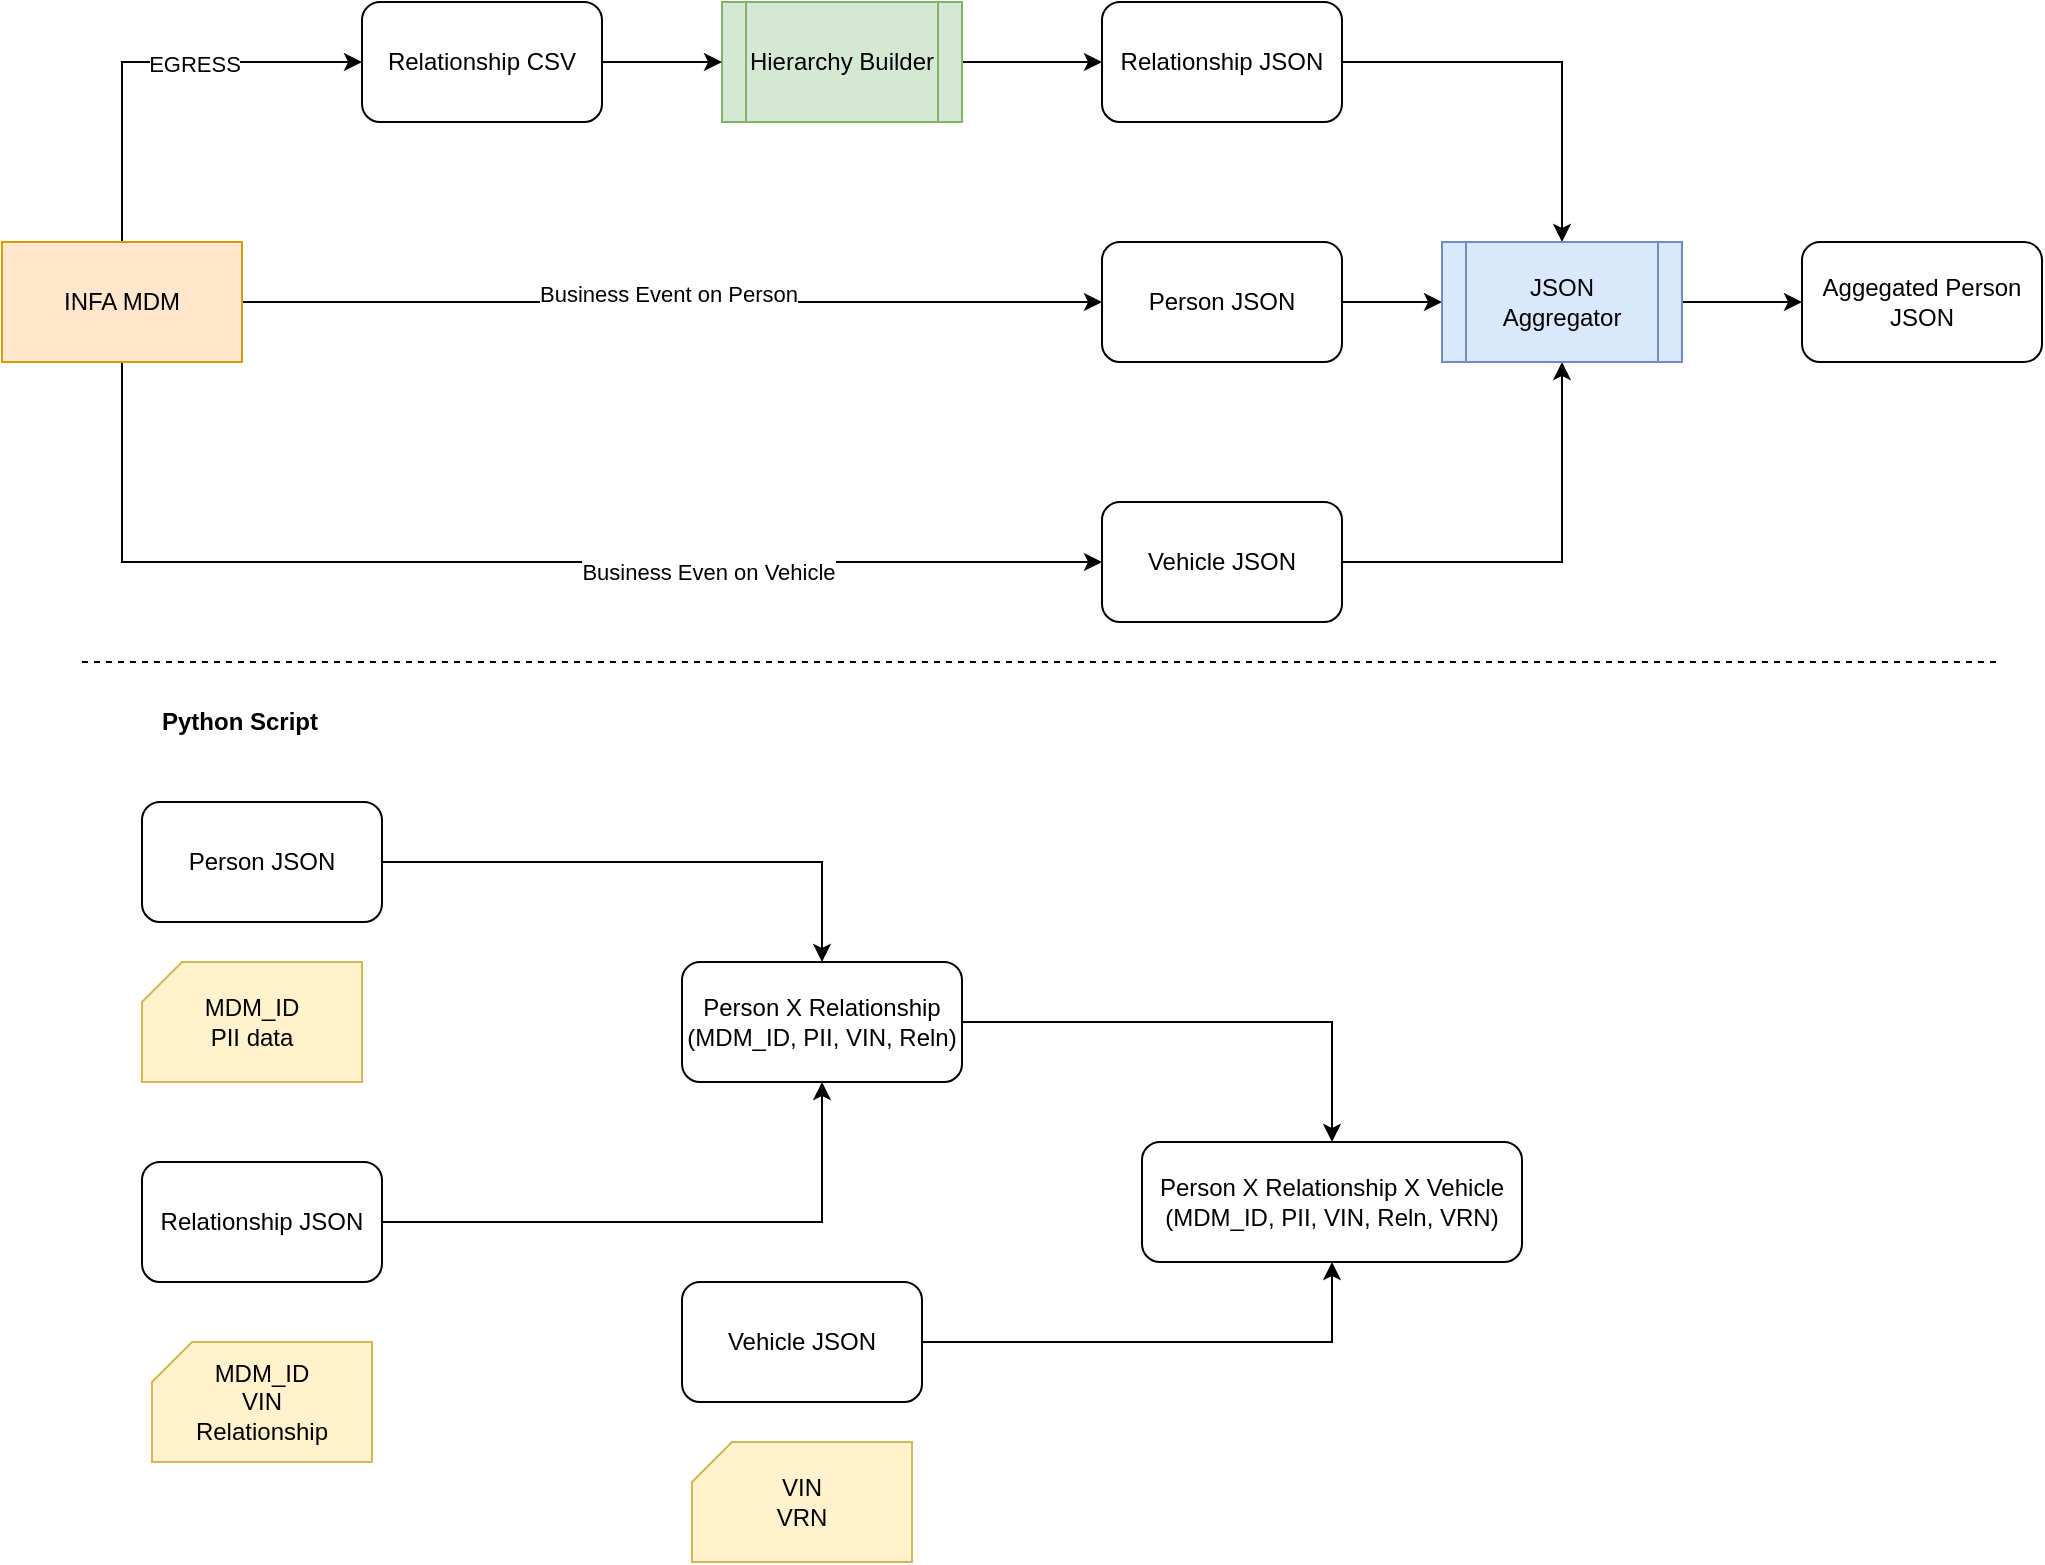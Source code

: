 <mxfile version="21.6.8" type="github">
  <diagram name="Page-1" id="PaBjt94Lh7cRk2becHOn">
    <mxGraphModel dx="1434" dy="790" grid="1" gridSize="10" guides="1" tooltips="1" connect="1" arrows="1" fold="1" page="1" pageScale="1" pageWidth="1100" pageHeight="850" math="0" shadow="0">
      <root>
        <mxCell id="0" />
        <mxCell id="1" parent="0" />
        <mxCell id="01CJnqOQS5fo9CUpsCUU-17" style="edgeStyle=orthogonalEdgeStyle;rounded=0;orthogonalLoop=1;jettySize=auto;html=1;" edge="1" parent="1" source="01CJnqOQS5fo9CUpsCUU-1" target="01CJnqOQS5fo9CUpsCUU-15">
          <mxGeometry relative="1" as="geometry" />
        </mxCell>
        <mxCell id="01CJnqOQS5fo9CUpsCUU-1" value="Person JSON" style="rounded=1;whiteSpace=wrap;html=1;" vertex="1" parent="1">
          <mxGeometry x="600" y="170" width="120" height="60" as="geometry" />
        </mxCell>
        <mxCell id="01CJnqOQS5fo9CUpsCUU-3" style="edgeStyle=orthogonalEdgeStyle;rounded=0;orthogonalLoop=1;jettySize=auto;html=1;" edge="1" parent="1" source="01CJnqOQS5fo9CUpsCUU-2" target="01CJnqOQS5fo9CUpsCUU-1">
          <mxGeometry relative="1" as="geometry" />
        </mxCell>
        <mxCell id="01CJnqOQS5fo9CUpsCUU-4" value="Business Event on Person" style="edgeLabel;html=1;align=center;verticalAlign=middle;resizable=0;points=[];" vertex="1" connectable="0" parent="01CJnqOQS5fo9CUpsCUU-3">
          <mxGeometry x="-0.011" y="4" relative="1" as="geometry">
            <mxPoint as="offset" />
          </mxGeometry>
        </mxCell>
        <mxCell id="01CJnqOQS5fo9CUpsCUU-6" style="edgeStyle=orthogonalEdgeStyle;rounded=0;orthogonalLoop=1;jettySize=auto;html=1;entryX=0;entryY=0.5;entryDx=0;entryDy=0;" edge="1" parent="1" source="01CJnqOQS5fo9CUpsCUU-2" target="01CJnqOQS5fo9CUpsCUU-5">
          <mxGeometry relative="1" as="geometry">
            <Array as="points">
              <mxPoint x="110" y="330" />
            </Array>
          </mxGeometry>
        </mxCell>
        <mxCell id="01CJnqOQS5fo9CUpsCUU-7" value="Business Even on Vehicle" style="edgeLabel;html=1;align=center;verticalAlign=middle;resizable=0;points=[];" vertex="1" connectable="0" parent="01CJnqOQS5fo9CUpsCUU-6">
          <mxGeometry x="0.333" y="-5" relative="1" as="geometry">
            <mxPoint as="offset" />
          </mxGeometry>
        </mxCell>
        <mxCell id="01CJnqOQS5fo9CUpsCUU-12" style="edgeStyle=orthogonalEdgeStyle;rounded=0;orthogonalLoop=1;jettySize=auto;html=1;entryX=0;entryY=0.5;entryDx=0;entryDy=0;" edge="1" parent="1" source="01CJnqOQS5fo9CUpsCUU-2" target="01CJnqOQS5fo9CUpsCUU-11">
          <mxGeometry relative="1" as="geometry">
            <Array as="points">
              <mxPoint x="110" y="80" />
            </Array>
          </mxGeometry>
        </mxCell>
        <mxCell id="01CJnqOQS5fo9CUpsCUU-13" value="EGRESS" style="edgeLabel;html=1;align=center;verticalAlign=middle;resizable=0;points=[];" vertex="1" connectable="0" parent="01CJnqOQS5fo9CUpsCUU-12">
          <mxGeometry x="0.2" y="-1" relative="1" as="geometry">
            <mxPoint as="offset" />
          </mxGeometry>
        </mxCell>
        <mxCell id="01CJnqOQS5fo9CUpsCUU-2" value="INFA MDM" style="rounded=0;whiteSpace=wrap;html=1;fillColor=#ffe6cc;strokeColor=#d79b00;" vertex="1" parent="1">
          <mxGeometry x="50" y="170" width="120" height="60" as="geometry" />
        </mxCell>
        <mxCell id="01CJnqOQS5fo9CUpsCUU-18" style="edgeStyle=orthogonalEdgeStyle;rounded=0;orthogonalLoop=1;jettySize=auto;html=1;entryX=0.5;entryY=1;entryDx=0;entryDy=0;" edge="1" parent="1" source="01CJnqOQS5fo9CUpsCUU-5" target="01CJnqOQS5fo9CUpsCUU-15">
          <mxGeometry relative="1" as="geometry" />
        </mxCell>
        <mxCell id="01CJnqOQS5fo9CUpsCUU-5" value="Vehicle JSON" style="rounded=1;whiteSpace=wrap;html=1;" vertex="1" parent="1">
          <mxGeometry x="600" y="300" width="120" height="60" as="geometry" />
        </mxCell>
        <mxCell id="01CJnqOQS5fo9CUpsCUU-16" style="edgeStyle=orthogonalEdgeStyle;rounded=0;orthogonalLoop=1;jettySize=auto;html=1;" edge="1" parent="1" source="01CJnqOQS5fo9CUpsCUU-8" target="01CJnqOQS5fo9CUpsCUU-15">
          <mxGeometry relative="1" as="geometry" />
        </mxCell>
        <mxCell id="01CJnqOQS5fo9CUpsCUU-8" value="Relationship JSON" style="rounded=1;whiteSpace=wrap;html=1;" vertex="1" parent="1">
          <mxGeometry x="600" y="50" width="120" height="60" as="geometry" />
        </mxCell>
        <mxCell id="01CJnqOQS5fo9CUpsCUU-10" style="edgeStyle=orthogonalEdgeStyle;rounded=0;orthogonalLoop=1;jettySize=auto;html=1;" edge="1" parent="1" source="01CJnqOQS5fo9CUpsCUU-9" target="01CJnqOQS5fo9CUpsCUU-8">
          <mxGeometry relative="1" as="geometry" />
        </mxCell>
        <mxCell id="01CJnqOQS5fo9CUpsCUU-9" value="Hierarchy Builder" style="shape=process;whiteSpace=wrap;html=1;backgroundOutline=1;fillColor=#d5e8d4;strokeColor=#82b366;" vertex="1" parent="1">
          <mxGeometry x="410" y="50" width="120" height="60" as="geometry" />
        </mxCell>
        <mxCell id="01CJnqOQS5fo9CUpsCUU-14" style="edgeStyle=orthogonalEdgeStyle;rounded=0;orthogonalLoop=1;jettySize=auto;html=1;" edge="1" parent="1" source="01CJnqOQS5fo9CUpsCUU-11" target="01CJnqOQS5fo9CUpsCUU-9">
          <mxGeometry relative="1" as="geometry" />
        </mxCell>
        <mxCell id="01CJnqOQS5fo9CUpsCUU-11" value="Relationship CSV" style="rounded=1;whiteSpace=wrap;html=1;" vertex="1" parent="1">
          <mxGeometry x="230" y="50" width="120" height="60" as="geometry" />
        </mxCell>
        <mxCell id="01CJnqOQS5fo9CUpsCUU-20" style="edgeStyle=orthogonalEdgeStyle;rounded=0;orthogonalLoop=1;jettySize=auto;html=1;" edge="1" parent="1" source="01CJnqOQS5fo9CUpsCUU-15" target="01CJnqOQS5fo9CUpsCUU-19">
          <mxGeometry relative="1" as="geometry" />
        </mxCell>
        <mxCell id="01CJnqOQS5fo9CUpsCUU-15" value="JSON Aggregator" style="shape=process;whiteSpace=wrap;html=1;backgroundOutline=1;fillColor=#dae8fc;strokeColor=#6c8ebf;" vertex="1" parent="1">
          <mxGeometry x="770" y="170" width="120" height="60" as="geometry" />
        </mxCell>
        <mxCell id="01CJnqOQS5fo9CUpsCUU-19" value="Aggegated Person JSON" style="rounded=1;whiteSpace=wrap;html=1;" vertex="1" parent="1">
          <mxGeometry x="950" y="170" width="120" height="60" as="geometry" />
        </mxCell>
        <mxCell id="01CJnqOQS5fo9CUpsCUU-28" style="edgeStyle=orthogonalEdgeStyle;rounded=0;orthogonalLoop=1;jettySize=auto;html=1;" edge="1" parent="1" source="01CJnqOQS5fo9CUpsCUU-21" target="01CJnqOQS5fo9CUpsCUU-27">
          <mxGeometry relative="1" as="geometry" />
        </mxCell>
        <mxCell id="01CJnqOQS5fo9CUpsCUU-21" value="Person JSON" style="rounded=1;whiteSpace=wrap;html=1;" vertex="1" parent="1">
          <mxGeometry x="120" y="450" width="120" height="60" as="geometry" />
        </mxCell>
        <mxCell id="01CJnqOQS5fo9CUpsCUU-22" value="MDM_ID&lt;br&gt;PII data" style="shape=card;whiteSpace=wrap;html=1;fillColor=#fff2cc;strokeColor=#d6b656;size=20;" vertex="1" parent="1">
          <mxGeometry x="120" y="530" width="110" height="60" as="geometry" />
        </mxCell>
        <mxCell id="01CJnqOQS5fo9CUpsCUU-32" style="edgeStyle=orthogonalEdgeStyle;rounded=0;orthogonalLoop=1;jettySize=auto;html=1;entryX=0.5;entryY=1;entryDx=0;entryDy=0;" edge="1" parent="1" source="01CJnqOQS5fo9CUpsCUU-23" target="01CJnqOQS5fo9CUpsCUU-30">
          <mxGeometry relative="1" as="geometry" />
        </mxCell>
        <mxCell id="01CJnqOQS5fo9CUpsCUU-23" value="Vehicle JSON" style="rounded=1;whiteSpace=wrap;html=1;" vertex="1" parent="1">
          <mxGeometry x="390" y="690" width="120" height="60" as="geometry" />
        </mxCell>
        <mxCell id="01CJnqOQS5fo9CUpsCUU-29" style="edgeStyle=orthogonalEdgeStyle;rounded=0;orthogonalLoop=1;jettySize=auto;html=1;" edge="1" parent="1" source="01CJnqOQS5fo9CUpsCUU-25" target="01CJnqOQS5fo9CUpsCUU-27">
          <mxGeometry relative="1" as="geometry" />
        </mxCell>
        <mxCell id="01CJnqOQS5fo9CUpsCUU-25" value="Relationship JSON" style="rounded=1;whiteSpace=wrap;html=1;" vertex="1" parent="1">
          <mxGeometry x="120" y="630" width="120" height="60" as="geometry" />
        </mxCell>
        <mxCell id="01CJnqOQS5fo9CUpsCUU-26" value="MDM_ID&lt;br&gt;VIN&lt;br&gt;Relationship" style="shape=card;whiteSpace=wrap;html=1;fillColor=#fff2cc;strokeColor=#d6b656;size=20;" vertex="1" parent="1">
          <mxGeometry x="125" y="720" width="110" height="60" as="geometry" />
        </mxCell>
        <mxCell id="01CJnqOQS5fo9CUpsCUU-31" style="edgeStyle=orthogonalEdgeStyle;rounded=0;orthogonalLoop=1;jettySize=auto;html=1;" edge="1" parent="1" source="01CJnqOQS5fo9CUpsCUU-27" target="01CJnqOQS5fo9CUpsCUU-30">
          <mxGeometry relative="1" as="geometry" />
        </mxCell>
        <mxCell id="01CJnqOQS5fo9CUpsCUU-27" value="Person X Relationship&lt;br&gt;(MDM_ID, PII, VIN, Reln)" style="rounded=1;whiteSpace=wrap;html=1;" vertex="1" parent="1">
          <mxGeometry x="390" y="530" width="140" height="60" as="geometry" />
        </mxCell>
        <mxCell id="01CJnqOQS5fo9CUpsCUU-30" value="Person X Relationship X Vehicle&lt;br&gt;(MDM_ID, PII, VIN, Reln,&amp;nbsp;VRN)" style="rounded=1;whiteSpace=wrap;html=1;" vertex="1" parent="1">
          <mxGeometry x="620" y="620" width="190" height="60" as="geometry" />
        </mxCell>
        <mxCell id="01CJnqOQS5fo9CUpsCUU-33" value="VIN&lt;br&gt;VRN" style="shape=card;whiteSpace=wrap;html=1;fillColor=#fff2cc;strokeColor=#d6b656;size=20;" vertex="1" parent="1">
          <mxGeometry x="395" y="770" width="110" height="60" as="geometry" />
        </mxCell>
        <mxCell id="01CJnqOQS5fo9CUpsCUU-34" value="Python Script" style="text;html=1;strokeColor=none;fillColor=none;align=center;verticalAlign=middle;whiteSpace=wrap;rounded=0;fontStyle=1" vertex="1" parent="1">
          <mxGeometry x="118" y="395" width="102" height="30" as="geometry" />
        </mxCell>
        <mxCell id="01CJnqOQS5fo9CUpsCUU-35" value="" style="endArrow=none;dashed=1;html=1;rounded=0;" edge="1" parent="1">
          <mxGeometry width="50" height="50" relative="1" as="geometry">
            <mxPoint x="90" y="380" as="sourcePoint" />
            <mxPoint x="1050" y="380" as="targetPoint" />
          </mxGeometry>
        </mxCell>
      </root>
    </mxGraphModel>
  </diagram>
</mxfile>
